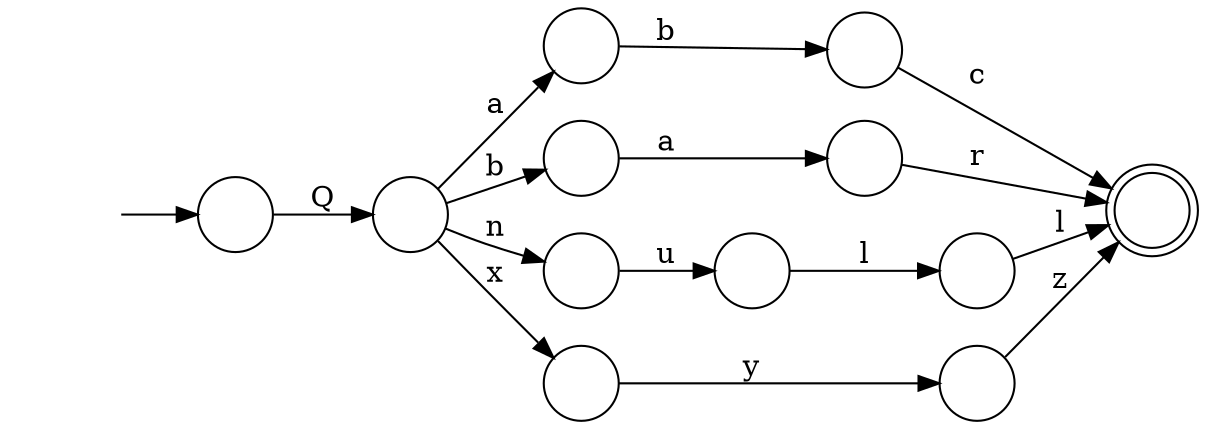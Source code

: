 digraph Automaton {
  rankdir = LR;
  0 [shape=circle,label=""];
  initial [shape=plaintext,label=""];
  initial -> 0
  0 -> 6 [label="Q"]
  1 [shape=circle,label=""];
  1 -> 10 [label="b"]
  2 [shape=circle,label=""];
  2 -> 8 [label="a"]
  3 [shape=circle,label=""];
  3 -> 5 [label="u"]
  4 [shape=circle,label=""];
  4 -> 9 [label="z"]
  5 [shape=circle,label=""];
  5 -> 7 [label="l"]
  6 [shape=circle,label=""];
  6 -> 3 [label="n"]
  6 -> 2 [label="b"]
  6 -> 1 [label="a"]
  6 -> 11 [label="x"]
  7 [shape=circle,label=""];
  7 -> 9 [label="l"]
  8 [shape=circle,label=""];
  8 -> 9 [label="r"]
  9 [shape=doublecircle,label=""];
  10 [shape=circle,label=""];
  10 -> 9 [label="c"]
  11 [shape=circle,label=""];
  11 -> 4 [label="y"]
}


